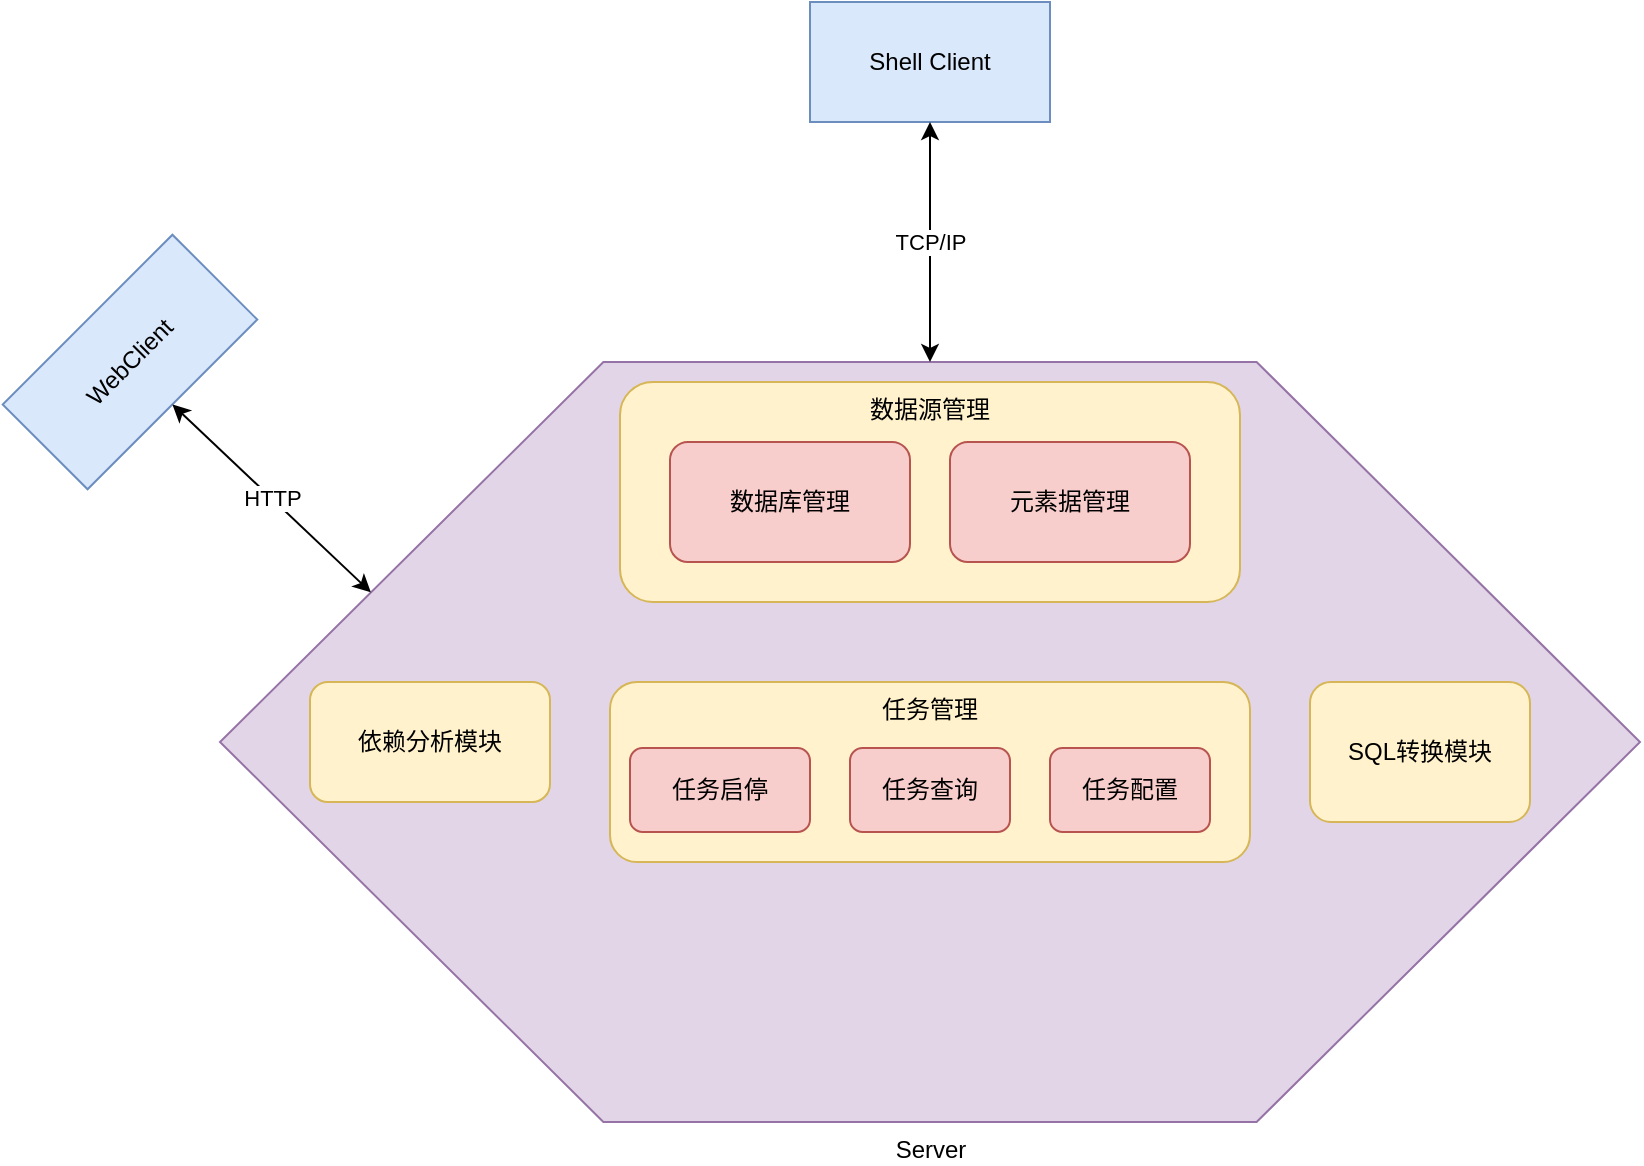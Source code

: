 <mxfile version="19.0.3" type="device"><diagram id="C5RBs43oDa-KdzZeNtuy" name="Page-1"><mxGraphModel dx="2249" dy="865" grid="1" gridSize="10" guides="1" tooltips="1" connect="1" arrows="1" fold="1" page="1" pageScale="1" pageWidth="827" pageHeight="1169" math="0" shadow="0"><root><mxCell id="WIyWlLk6GJQsqaUBKTNV-0"/><mxCell id="WIyWlLk6GJQsqaUBKTNV-1" parent="WIyWlLk6GJQsqaUBKTNV-0"/><mxCell id="vNSKaDkKJj1jxsr30hmL-0" value="Server" style="verticalLabelPosition=bottom;verticalAlign=top;html=1;shape=hexagon;perimeter=hexagonPerimeter2;arcSize=6;size=0.27;fillColor=#e1d5e7;strokeColor=#9673a6;" vertex="1" parent="WIyWlLk6GJQsqaUBKTNV-1"><mxGeometry x="95" y="260" width="710" height="380" as="geometry"/></mxCell><mxCell id="vNSKaDkKJj1jxsr30hmL-1" value="Shell Client" style="rounded=0;whiteSpace=wrap;html=1;fillColor=#dae8fc;strokeColor=#6c8ebf;" vertex="1" parent="WIyWlLk6GJQsqaUBKTNV-1"><mxGeometry x="390" y="80" width="120" height="60" as="geometry"/></mxCell><mxCell id="vNSKaDkKJj1jxsr30hmL-2" value="TCP/IP" style="endArrow=classic;startArrow=classic;html=1;rounded=0;exitX=0.5;exitY=0;exitDx=0;exitDy=0;entryX=0.5;entryY=1;entryDx=0;entryDy=0;" edge="1" parent="WIyWlLk6GJQsqaUBKTNV-1" source="vNSKaDkKJj1jxsr30hmL-0" target="vNSKaDkKJj1jxsr30hmL-1"><mxGeometry width="50" height="50" relative="1" as="geometry"><mxPoint x="540" y="200" as="sourcePoint"/><mxPoint x="590" y="150" as="targetPoint"/></mxGeometry></mxCell><mxCell id="vNSKaDkKJj1jxsr30hmL-3" value="WebClient" style="rounded=0;whiteSpace=wrap;html=1;rotation=-45;fillColor=#dae8fc;strokeColor=#6c8ebf;" vertex="1" parent="WIyWlLk6GJQsqaUBKTNV-1"><mxGeometry x="-10" y="230" width="120" height="60" as="geometry"/></mxCell><mxCell id="vNSKaDkKJj1jxsr30hmL-4" value="HTTP" style="endArrow=classic;startArrow=classic;html=1;rounded=0;entryX=0.5;entryY=1;entryDx=0;entryDy=0;exitX=0;exitY=0.25;exitDx=0;exitDy=0;" edge="1" parent="WIyWlLk6GJQsqaUBKTNV-1" source="vNSKaDkKJj1jxsr30hmL-0" target="vNSKaDkKJj1jxsr30hmL-3"><mxGeometry width="50" height="50" relative="1" as="geometry"><mxPoint x="40" y="410" as="sourcePoint"/><mxPoint x="90" y="360" as="targetPoint"/></mxGeometry></mxCell><mxCell id="vNSKaDkKJj1jxsr30hmL-5" value="数据源管理" style="rounded=1;whiteSpace=wrap;html=1;verticalAlign=top;fillColor=#fff2cc;strokeColor=#d6b656;" vertex="1" parent="WIyWlLk6GJQsqaUBKTNV-1"><mxGeometry x="295" y="270" width="310" height="110" as="geometry"/></mxCell><mxCell id="vNSKaDkKJj1jxsr30hmL-7" value="任务管理" style="rounded=1;whiteSpace=wrap;html=1;verticalAlign=top;fillColor=#fff2cc;strokeColor=#d6b656;" vertex="1" parent="WIyWlLk6GJQsqaUBKTNV-1"><mxGeometry x="290" y="420" width="320" height="90" as="geometry"/></mxCell><mxCell id="vNSKaDkKJj1jxsr30hmL-9" value="元素据管理" style="rounded=1;whiteSpace=wrap;html=1;fillColor=#f8cecc;strokeColor=#b85450;" vertex="1" parent="WIyWlLk6GJQsqaUBKTNV-1"><mxGeometry x="460" y="300" width="120" height="60" as="geometry"/></mxCell><mxCell id="vNSKaDkKJj1jxsr30hmL-11" value="数据库管理" style="rounded=1;whiteSpace=wrap;html=1;fillColor=#f8cecc;strokeColor=#b85450;" vertex="1" parent="WIyWlLk6GJQsqaUBKTNV-1"><mxGeometry x="320" y="300" width="120" height="60" as="geometry"/></mxCell><mxCell id="vNSKaDkKJj1jxsr30hmL-13" value="任务启停" style="rounded=1;whiteSpace=wrap;html=1;fillColor=#f8cecc;strokeColor=#b85450;" vertex="1" parent="WIyWlLk6GJQsqaUBKTNV-1"><mxGeometry x="300" y="453" width="90" height="42" as="geometry"/></mxCell><mxCell id="vNSKaDkKJj1jxsr30hmL-14" value="任务查询" style="rounded=1;whiteSpace=wrap;html=1;fillColor=#f8cecc;strokeColor=#b85450;" vertex="1" parent="WIyWlLk6GJQsqaUBKTNV-1"><mxGeometry x="410" y="453" width="80" height="42" as="geometry"/></mxCell><mxCell id="vNSKaDkKJj1jxsr30hmL-15" value="任务配置" style="rounded=1;whiteSpace=wrap;html=1;fillColor=#f8cecc;strokeColor=#b85450;" vertex="1" parent="WIyWlLk6GJQsqaUBKTNV-1"><mxGeometry x="510" y="453" width="80" height="42" as="geometry"/></mxCell><mxCell id="vNSKaDkKJj1jxsr30hmL-16" value="SQL转换模块" style="rounded=1;whiteSpace=wrap;html=1;fillColor=#fff2cc;strokeColor=#d6b656;" vertex="1" parent="WIyWlLk6GJQsqaUBKTNV-1"><mxGeometry x="640" y="420" width="110" height="70" as="geometry"/></mxCell><mxCell id="vNSKaDkKJj1jxsr30hmL-18" value="依赖分析模块" style="rounded=1;whiteSpace=wrap;html=1;fillColor=#fff2cc;strokeColor=#d6b656;" vertex="1" parent="WIyWlLk6GJQsqaUBKTNV-1"><mxGeometry x="140" y="420" width="120" height="60" as="geometry"/></mxCell></root></mxGraphModel></diagram></mxfile>
